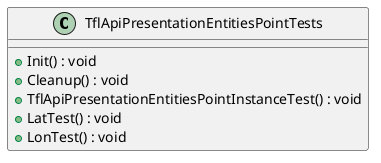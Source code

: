 @startuml
class TflApiPresentationEntitiesPointTests {
    + Init() : void
    + Cleanup() : void
    + TflApiPresentationEntitiesPointInstanceTest() : void
    + LatTest() : void
    + LonTest() : void
}
@enduml
